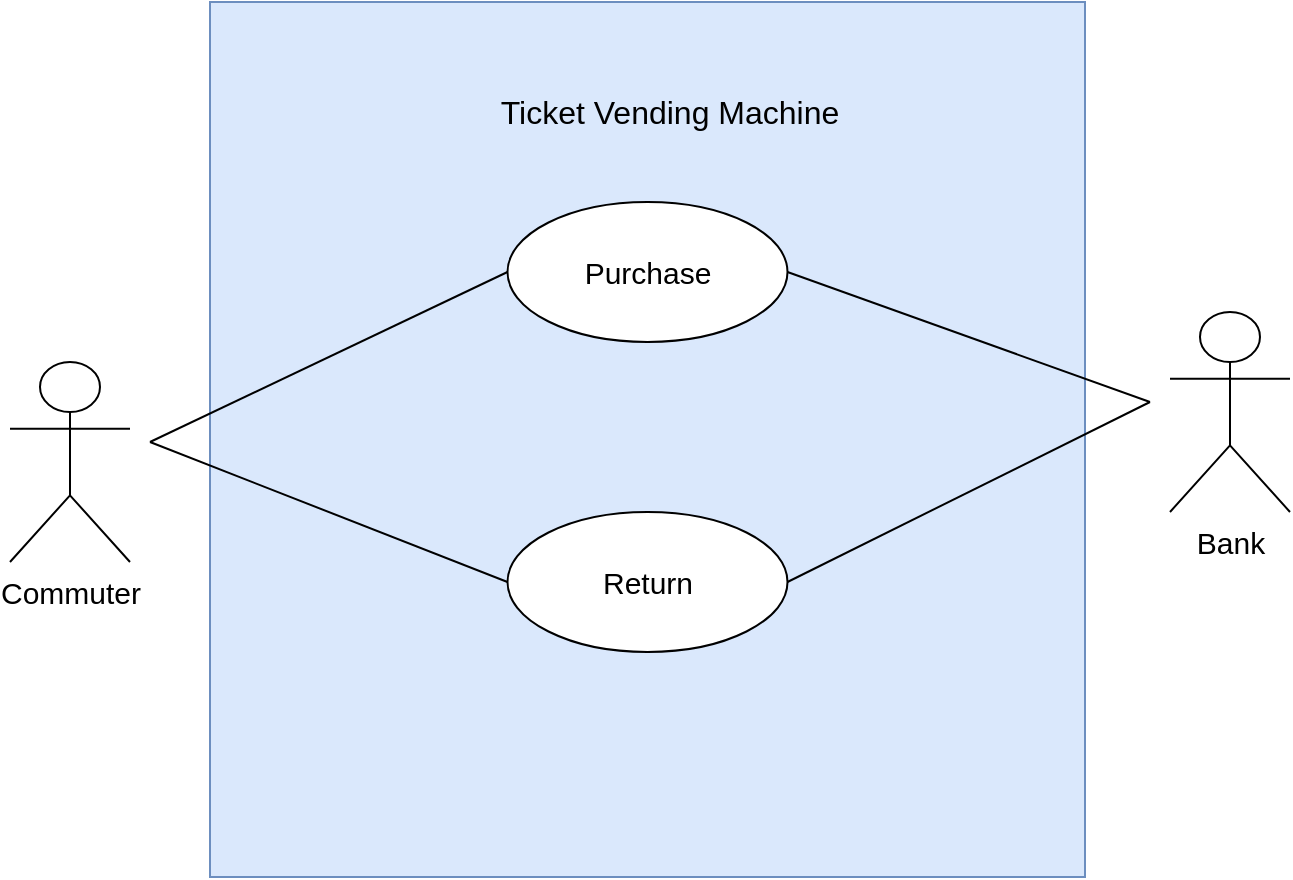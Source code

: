 <mxfile version="13.8.0" type="github">
  <diagram id="9hlTAJQ9Yu535D9XNTFt" name="Page-1">
    <mxGraphModel dx="1038" dy="617" grid="1" gridSize="10" guides="1" tooltips="1" connect="1" arrows="1" fold="1" page="1" pageScale="1" pageWidth="850" pageHeight="1100" math="0" shadow="0">
      <root>
        <mxCell id="0" />
        <mxCell id="1" parent="0" />
        <mxCell id="_z6-d1_2xgKwtJisGoFU-12" value="" style="whiteSpace=wrap;html=1;aspect=fixed;fillColor=#dae8fc;strokeColor=#6c8ebf;" vertex="1" parent="1">
          <mxGeometry x="200" y="260" width="437.5" height="437.5" as="geometry" />
        </mxCell>
        <mxCell id="_z6-d1_2xgKwtJisGoFU-1" value="&lt;font style=&quot;font-size: 15px&quot;&gt;Commuter&lt;/font&gt;" style="shape=umlActor;verticalLabelPosition=bottom;verticalAlign=top;html=1;" vertex="1" parent="1">
          <mxGeometry x="100" y="440" width="60" height="100" as="geometry" />
        </mxCell>
        <mxCell id="_z6-d1_2xgKwtJisGoFU-2" value="&lt;font style=&quot;font-size: 15px&quot;&gt;Purchase&lt;/font&gt;" style="ellipse;whiteSpace=wrap;html=1;" vertex="1" parent="1">
          <mxGeometry x="348.75" y="360" width="140" height="70" as="geometry" />
        </mxCell>
        <mxCell id="_z6-d1_2xgKwtJisGoFU-3" value="&lt;font style=&quot;font-size: 15px&quot;&gt;Return&lt;/font&gt;" style="ellipse;whiteSpace=wrap;html=1;" vertex="1" parent="1">
          <mxGeometry x="348.75" y="515" width="140" height="70" as="geometry" />
        </mxCell>
        <mxCell id="_z6-d1_2xgKwtJisGoFU-4" value="&lt;font style=&quot;font-size: 15px&quot;&gt;Bank&lt;/font&gt;" style="shape=umlActor;verticalLabelPosition=bottom;verticalAlign=top;html=1;" vertex="1" parent="1">
          <mxGeometry x="680" y="415" width="60" height="100" as="geometry" />
        </mxCell>
        <mxCell id="_z6-d1_2xgKwtJisGoFU-6" value="" style="endArrow=none;html=1;entryX=0;entryY=0.5;entryDx=0;entryDy=0;" edge="1" parent="1" target="_z6-d1_2xgKwtJisGoFU-2">
          <mxGeometry width="50" height="50" relative="1" as="geometry">
            <mxPoint x="170" y="480" as="sourcePoint" />
            <mxPoint x="240" y="410" as="targetPoint" />
          </mxGeometry>
        </mxCell>
        <mxCell id="_z6-d1_2xgKwtJisGoFU-7" value="" style="endArrow=none;html=1;entryX=0;entryY=0.5;entryDx=0;entryDy=0;" edge="1" parent="1" target="_z6-d1_2xgKwtJisGoFU-3">
          <mxGeometry width="50" height="50" relative="1" as="geometry">
            <mxPoint x="170" y="480" as="sourcePoint" />
            <mxPoint x="270" y="540" as="targetPoint" />
          </mxGeometry>
        </mxCell>
        <mxCell id="_z6-d1_2xgKwtJisGoFU-10" value="" style="endArrow=none;html=1;exitX=1;exitY=0.5;exitDx=0;exitDy=0;" edge="1" parent="1" source="_z6-d1_2xgKwtJisGoFU-2">
          <mxGeometry width="50" height="50" relative="1" as="geometry">
            <mxPoint x="570" y="460" as="sourcePoint" />
            <mxPoint x="670" y="460" as="targetPoint" />
          </mxGeometry>
        </mxCell>
        <mxCell id="_z6-d1_2xgKwtJisGoFU-11" value="" style="endArrow=none;html=1;exitX=1;exitY=0.5;exitDx=0;exitDy=0;" edge="1" parent="1" source="_z6-d1_2xgKwtJisGoFU-3">
          <mxGeometry width="50" height="50" relative="1" as="geometry">
            <mxPoint x="570" y="530" as="sourcePoint" />
            <mxPoint x="670" y="460" as="targetPoint" />
          </mxGeometry>
        </mxCell>
        <mxCell id="_z6-d1_2xgKwtJisGoFU-13" value="&lt;font style=&quot;font-size: 16px&quot;&gt;Ticket Vending Machine&lt;/font&gt;" style="text;html=1;strokeColor=none;fillColor=none;align=center;verticalAlign=middle;whiteSpace=wrap;rounded=0;" vertex="1" parent="1">
          <mxGeometry x="330" y="290" width="200" height="50" as="geometry" />
        </mxCell>
      </root>
    </mxGraphModel>
  </diagram>
</mxfile>
